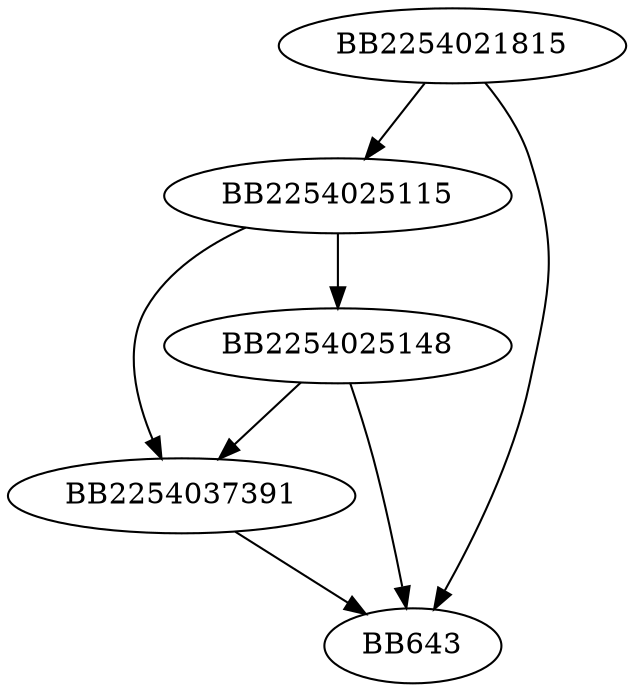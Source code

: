 digraph G{
	BB2254021815->BB2254025115;
	BB2254021815->BB643;
	BB2254025115->BB2254037391;
	BB2254025115->BB2254025148;
	BB2254025148->BB2254037391;
	BB2254025148->BB643;
	BB2254037391->BB643;
}
